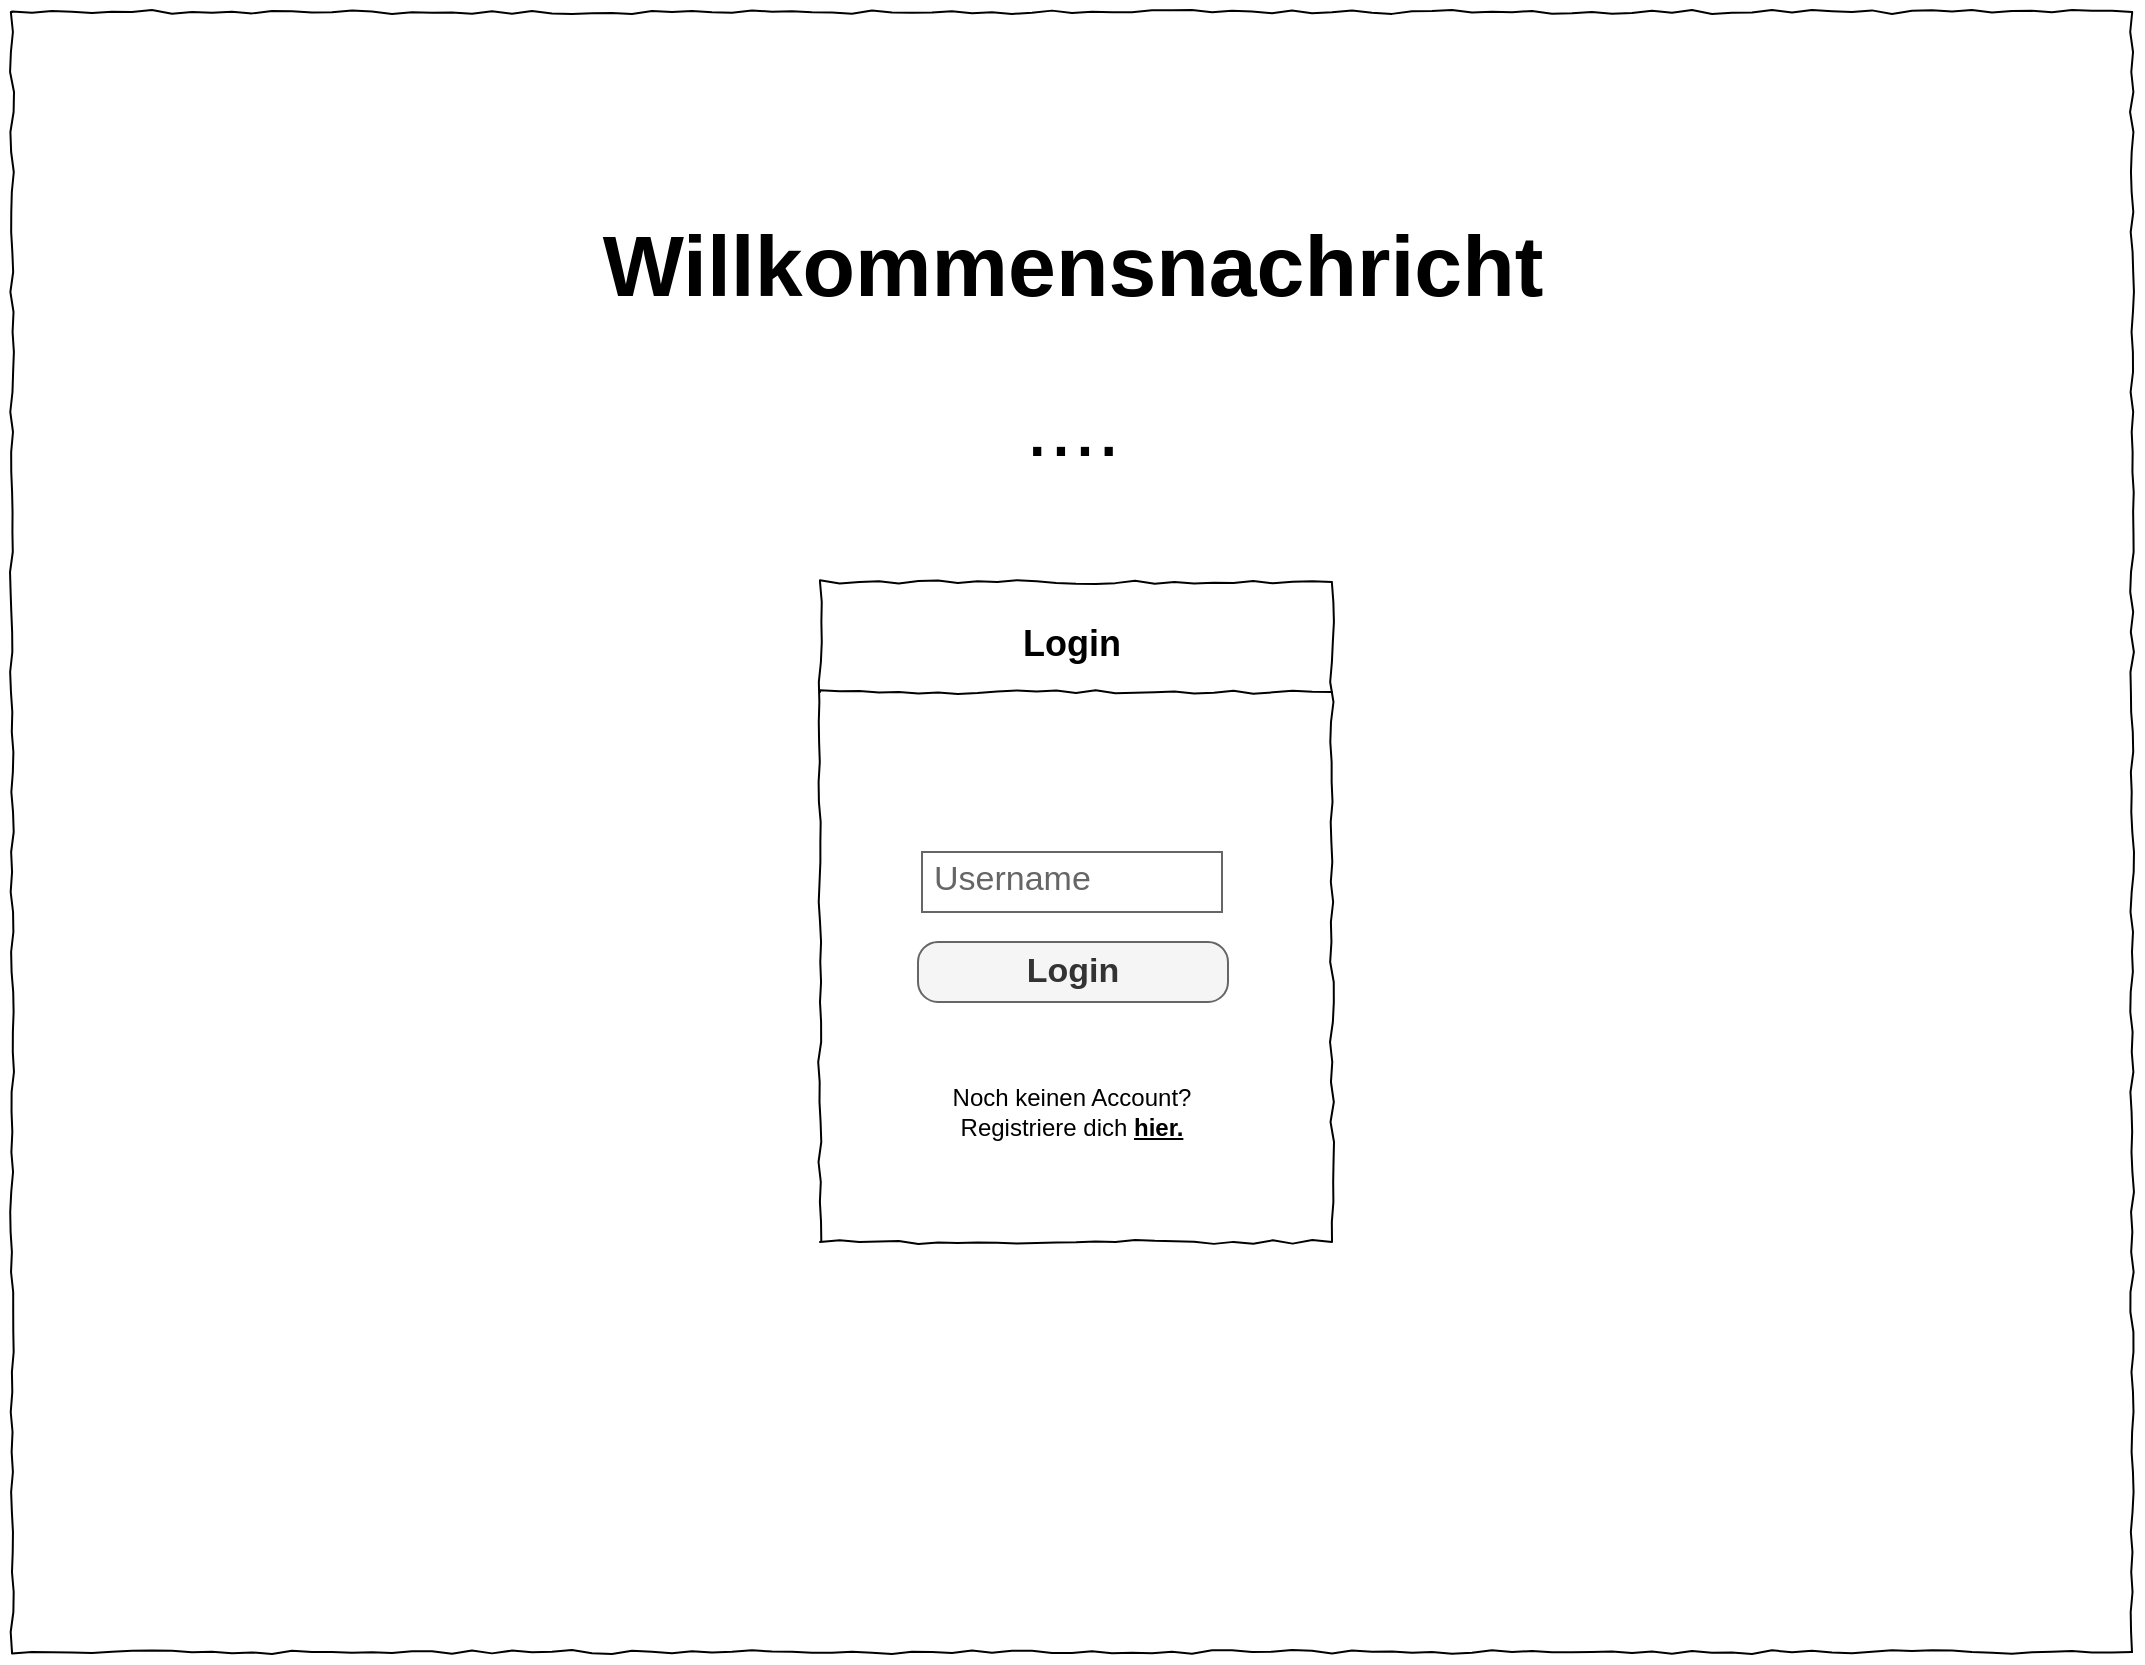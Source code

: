 <mxfile version="24.1.0" type="device">
  <diagram name="Page-1" id="03018318-947c-dd8e-b7a3-06fadd420f32">
    <mxGraphModel dx="1434" dy="836" grid="1" gridSize="10" guides="1" tooltips="1" connect="1" arrows="1" fold="1" page="1" pageScale="1" pageWidth="1100" pageHeight="850" background="#ffffff" math="0" shadow="0">
      <root>
        <mxCell id="0" />
        <mxCell id="1" parent="0" />
        <mxCell id="EpZ2OS8YSO7YM-oZr80U-3" value="" style="whiteSpace=wrap;html=1;rounded=0;shadow=0;labelBackgroundColor=none;strokeColor=#000000;strokeWidth=1;fillColor=none;fontFamily=Verdana;fontSize=12;fontColor=#000000;align=center;comic=1;" parent="1" vertex="1">
          <mxGeometry x="424" y="300" width="256" height="330" as="geometry" />
        </mxCell>
        <mxCell id="EpZ2OS8YSO7YM-oZr80U-6" value="Username" style="strokeWidth=1;shadow=0;dashed=0;align=center;html=1;shape=mxgraph.mockup.text.textBox;fontColor=#666666;align=left;fontSize=17;spacingLeft=4;spacingTop=-3;whiteSpace=wrap;strokeColor=#666666;mainText=" parent="1" vertex="1">
          <mxGeometry x="475" y="435" width="150" height="30" as="geometry" />
        </mxCell>
        <mxCell id="EpZ2OS8YSO7YM-oZr80U-10" value="" style="line;strokeWidth=1;html=1;rounded=0;shadow=0;labelBackgroundColor=none;fillColor=none;fontFamily=Verdana;fontSize=14;fontColor=#000000;align=center;comic=1;" parent="1" vertex="1">
          <mxGeometry x="424" y="350" width="256" height="10" as="geometry" />
        </mxCell>
        <mxCell id="EpZ2OS8YSO7YM-oZr80U-11" value="Login" style="text;html=1;align=center;verticalAlign=middle;whiteSpace=wrap;rounded=0;fontSize=18;fontStyle=1" parent="1" vertex="1">
          <mxGeometry x="520" y="320" width="60" height="22" as="geometry" />
        </mxCell>
        <mxCell id="EpZ2OS8YSO7YM-oZr80U-12" value="Login" style="strokeWidth=1;shadow=0;dashed=0;align=center;html=1;shape=mxgraph.mockup.buttons.button;strokeColor=#666666;fontColor=#333333;mainText=;buttonStyle=round;fontSize=17;fontStyle=1;fillColor=#f5f5f5;whiteSpace=wrap;" parent="1" vertex="1">
          <mxGeometry x="473" y="480" width="155" height="30" as="geometry" />
        </mxCell>
        <mxCell id="EpZ2OS8YSO7YM-oZr80U-13" value="Noch keinen Account? Registriere dich &lt;b&gt;&lt;u&gt;hier.&lt;/u&gt;&lt;/b&gt;" style="text;html=1;align=center;verticalAlign=middle;whiteSpace=wrap;rounded=0;" parent="1" vertex="1">
          <mxGeometry x="470" y="550" width="160" height="30" as="geometry" />
        </mxCell>
        <mxCell id="EpZ2OS8YSO7YM-oZr80U-16" value="" style="line;strokeWidth=1;html=1;rounded=0;shadow=0;labelBackgroundColor=none;fillColor=none;fontFamily=Verdana;fontSize=14;fontColor=#000000;align=center;comic=1;" parent="1" vertex="1">
          <mxGeometry x="20" y="830" width="1060" height="10" as="geometry" />
        </mxCell>
        <mxCell id="EpZ2OS8YSO7YM-oZr80U-17" value="" style="line;strokeWidth=1;html=1;rounded=0;shadow=0;labelBackgroundColor=none;fillColor=none;fontFamily=Verdana;fontSize=14;fontColor=#000000;align=center;comic=1;" parent="1" vertex="1">
          <mxGeometry x="20" y="10" width="1060" height="10" as="geometry" />
        </mxCell>
        <mxCell id="EpZ2OS8YSO7YM-oZr80U-18" value="" style="line;strokeWidth=1;html=1;rounded=0;shadow=0;labelBackgroundColor=none;fillColor=none;fontFamily=Verdana;fontSize=14;fontColor=#000000;align=center;comic=1;rotation=90;" parent="1" vertex="1">
          <mxGeometry x="670" y="420" width="820" height="10" as="geometry" />
        </mxCell>
        <mxCell id="EpZ2OS8YSO7YM-oZr80U-19" value="" style="line;strokeWidth=1;html=1;rounded=0;shadow=0;labelBackgroundColor=none;fillColor=none;fontFamily=Verdana;fontSize=14;fontColor=#000000;align=center;comic=1;rotation=90;" parent="1" vertex="1">
          <mxGeometry x="-390" y="420" width="820" height="10" as="geometry" />
        </mxCell>
        <mxCell id="EpZ2OS8YSO7YM-oZr80U-20" value="&lt;h1 style=&quot;margin-top: 0px; font-size: 43px;&quot;&gt;Willkommensnachricht&lt;/h1&gt;&lt;div&gt;....&lt;/div&gt;" style="text;html=1;whiteSpace=wrap;overflow=hidden;rounded=0;fontSize=43;align=center;" parent="1" vertex="1">
          <mxGeometry x="278" y="110" width="545" height="170" as="geometry" />
        </mxCell>
      </root>
    </mxGraphModel>
  </diagram>
</mxfile>
